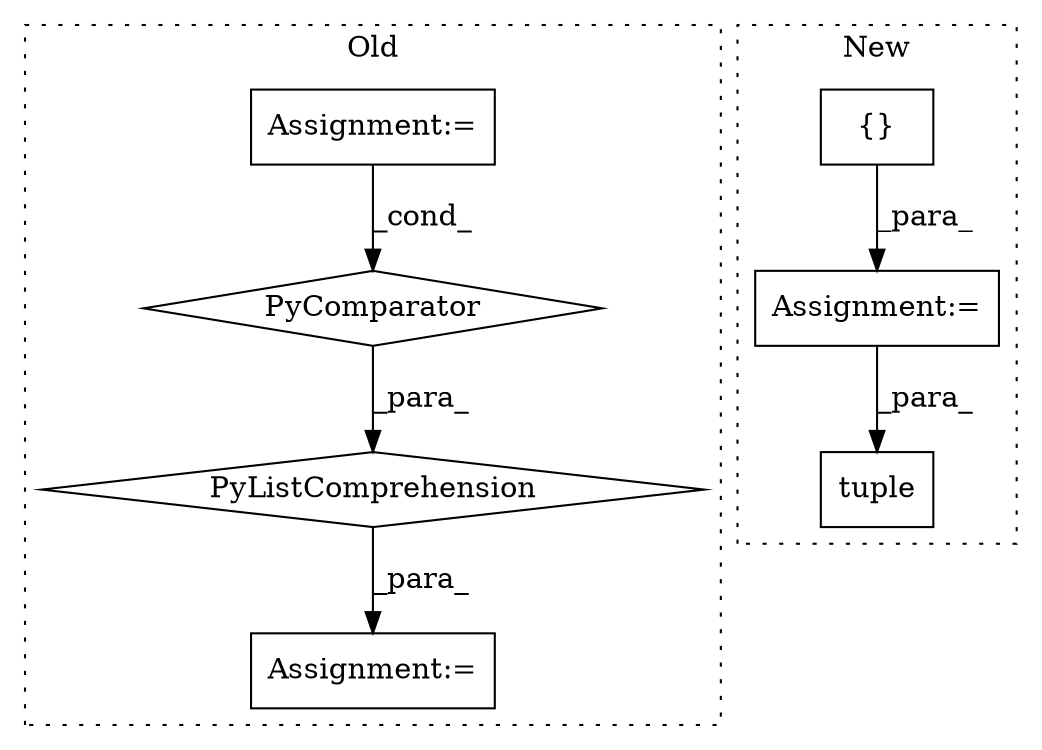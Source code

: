 digraph G {
subgraph cluster0 {
1 [label="PyListComprehension" a="109" s="7517" l="92" shape="diamond"];
3 [label="Assignment:=" a="7" s="7579" l="22" shape="box"];
5 [label="PyComparator" a="113" s="7579" l="22" shape="diamond"];
6 [label="Assignment:=" a="7" s="7496" l="6" shape="box"];
label = "Old";
style="dotted";
}
subgraph cluster1 {
2 [label="tuple" a="32" s="7632,7651" l="6,1" shape="box"];
4 [label="Assignment:=" a="7" s="7573" l="1" shape="box"];
7 [label="{}" a="4" s="7523,7529" l="1,1" shape="box"];
label = "New";
style="dotted";
}
1 -> 6 [label="_para_"];
3 -> 5 [label="_cond_"];
4 -> 2 [label="_para_"];
5 -> 1 [label="_para_"];
7 -> 4 [label="_para_"];
}